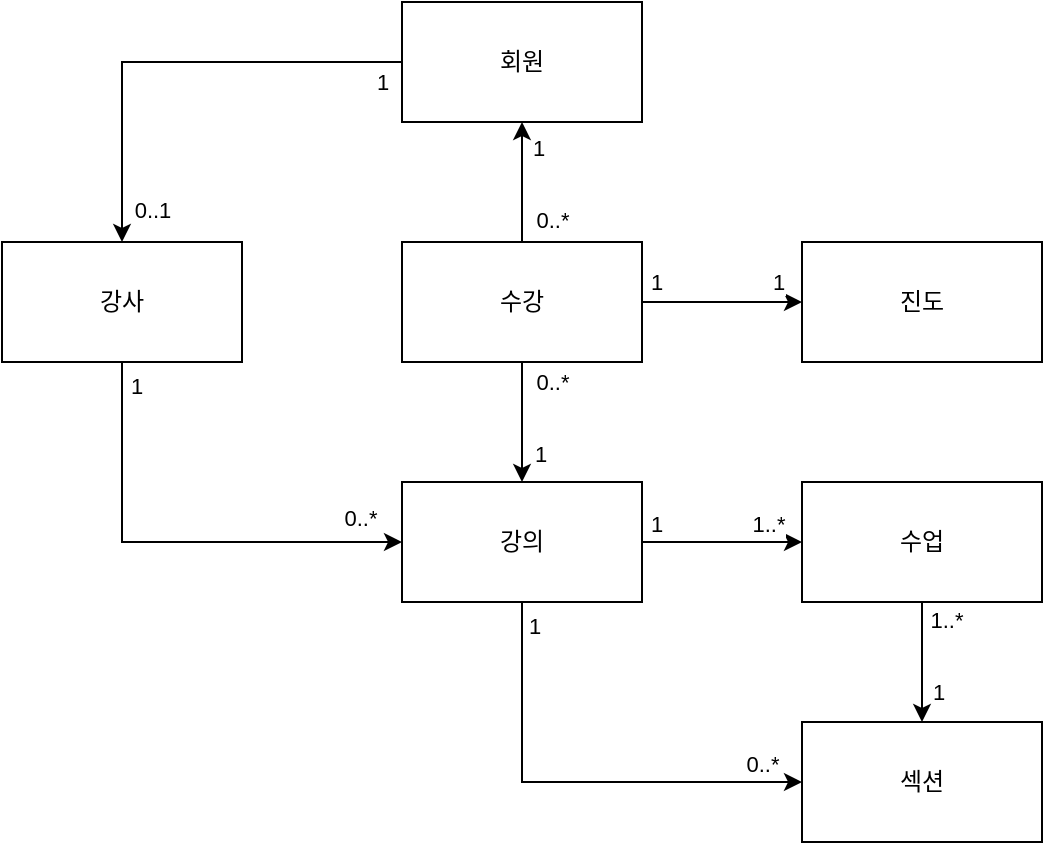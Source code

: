 <mxfile version="27.1.6">
  <diagram name="페이지-1" id="0L7OF95r1eQ7n-Y-bOuV">
    <mxGraphModel dx="778" dy="931" grid="1" gridSize="10" guides="1" tooltips="1" connect="1" arrows="1" fold="1" page="1" pageScale="1" pageWidth="1169" pageHeight="827" math="0" shadow="0">
      <root>
        <mxCell id="0" />
        <mxCell id="1" parent="0" />
        <mxCell id="yVzUG5h_00YFBHCv0y6K-10" style="edgeStyle=orthogonalEdgeStyle;rounded=0;orthogonalLoop=1;jettySize=auto;html=1;" edge="1" parent="1" source="yVzUG5h_00YFBHCv0y6K-1" target="yVzUG5h_00YFBHCv0y6K-2">
          <mxGeometry relative="1" as="geometry" />
        </mxCell>
        <mxCell id="yVzUG5h_00YFBHCv0y6K-11" value="1" style="edgeLabel;html=1;align=center;verticalAlign=middle;resizable=0;points=[];" vertex="1" connectable="0" parent="yVzUG5h_00YFBHCv0y6K-10">
          <mxGeometry x="-0.898" relative="1" as="geometry">
            <mxPoint x="1" y="10" as="offset" />
          </mxGeometry>
        </mxCell>
        <mxCell id="yVzUG5h_00YFBHCv0y6K-12" value="0..1" style="edgeLabel;html=1;align=center;verticalAlign=middle;resizable=0;points=[];" vertex="1" connectable="0" parent="yVzUG5h_00YFBHCv0y6K-10">
          <mxGeometry x="0.905" relative="1" as="geometry">
            <mxPoint x="15" y="-5" as="offset" />
          </mxGeometry>
        </mxCell>
        <mxCell id="yVzUG5h_00YFBHCv0y6K-1" value="회원" style="rounded=0;whiteSpace=wrap;html=1;" vertex="1" parent="1">
          <mxGeometry x="440" y="120" width="120" height="60" as="geometry" />
        </mxCell>
        <mxCell id="yVzUG5h_00YFBHCv0y6K-14" style="edgeStyle=orthogonalEdgeStyle;rounded=0;orthogonalLoop=1;jettySize=auto;html=1;entryX=0;entryY=0.5;entryDx=0;entryDy=0;exitX=0.5;exitY=1;exitDx=0;exitDy=0;" edge="1" parent="1" source="yVzUG5h_00YFBHCv0y6K-2" target="yVzUG5h_00YFBHCv0y6K-6">
          <mxGeometry relative="1" as="geometry" />
        </mxCell>
        <mxCell id="yVzUG5h_00YFBHCv0y6K-15" value="1" style="edgeLabel;html=1;align=center;verticalAlign=middle;resizable=0;points=[];" vertex="1" connectable="0" parent="yVzUG5h_00YFBHCv0y6K-14">
          <mxGeometry x="-0.895" y="2" relative="1" as="geometry">
            <mxPoint x="5" as="offset" />
          </mxGeometry>
        </mxCell>
        <mxCell id="yVzUG5h_00YFBHCv0y6K-16" value="0..*" style="edgeLabel;html=1;align=center;verticalAlign=middle;resizable=0;points=[];" vertex="1" connectable="0" parent="yVzUG5h_00YFBHCv0y6K-14">
          <mxGeometry x="0.765" y="-1" relative="1" as="geometry">
            <mxPoint x="6" y="-13" as="offset" />
          </mxGeometry>
        </mxCell>
        <mxCell id="yVzUG5h_00YFBHCv0y6K-2" value="강사" style="rounded=0;whiteSpace=wrap;html=1;" vertex="1" parent="1">
          <mxGeometry x="240" y="240" width="120" height="60" as="geometry" />
        </mxCell>
        <mxCell id="yVzUG5h_00YFBHCv0y6K-13" style="edgeStyle=orthogonalEdgeStyle;rounded=0;orthogonalLoop=1;jettySize=auto;html=1;exitX=0.5;exitY=0;exitDx=0;exitDy=0;" edge="1" parent="1" source="yVzUG5h_00YFBHCv0y6K-3" target="yVzUG5h_00YFBHCv0y6K-1">
          <mxGeometry relative="1" as="geometry" />
        </mxCell>
        <mxCell id="yVzUG5h_00YFBHCv0y6K-22" value="1" style="edgeLabel;html=1;align=center;verticalAlign=middle;resizable=0;points=[];" vertex="1" connectable="0" parent="yVzUG5h_00YFBHCv0y6K-13">
          <mxGeometry x="0.567" relative="1" as="geometry">
            <mxPoint x="8" as="offset" />
          </mxGeometry>
        </mxCell>
        <mxCell id="yVzUG5h_00YFBHCv0y6K-23" value="0..*" style="edgeLabel;html=1;align=center;verticalAlign=middle;resizable=0;points=[];" vertex="1" connectable="0" parent="yVzUG5h_00YFBHCv0y6K-13">
          <mxGeometry x="-0.629" y="2" relative="1" as="geometry">
            <mxPoint x="17" as="offset" />
          </mxGeometry>
        </mxCell>
        <mxCell id="yVzUG5h_00YFBHCv0y6K-17" style="edgeStyle=orthogonalEdgeStyle;rounded=0;orthogonalLoop=1;jettySize=auto;html=1;" edge="1" parent="1" source="yVzUG5h_00YFBHCv0y6K-3" target="yVzUG5h_00YFBHCv0y6K-6">
          <mxGeometry relative="1" as="geometry" />
        </mxCell>
        <mxCell id="yVzUG5h_00YFBHCv0y6K-24" value="0..*" style="edgeLabel;html=1;align=center;verticalAlign=middle;resizable=0;points=[];" vertex="1" connectable="0" parent="yVzUG5h_00YFBHCv0y6K-17">
          <mxGeometry x="-0.743" y="-1" relative="1" as="geometry">
            <mxPoint x="16" y="2" as="offset" />
          </mxGeometry>
        </mxCell>
        <mxCell id="yVzUG5h_00YFBHCv0y6K-25" value="1" style="edgeLabel;html=1;align=center;verticalAlign=middle;resizable=0;points=[];" vertex="1" connectable="0" parent="yVzUG5h_00YFBHCv0y6K-17">
          <mxGeometry x="0.531" y="-1" relative="1" as="geometry">
            <mxPoint x="10" as="offset" />
          </mxGeometry>
        </mxCell>
        <mxCell id="yVzUG5h_00YFBHCv0y6K-18" style="edgeStyle=orthogonalEdgeStyle;rounded=0;orthogonalLoop=1;jettySize=auto;html=1;entryX=0;entryY=0.5;entryDx=0;entryDy=0;" edge="1" parent="1" source="yVzUG5h_00YFBHCv0y6K-3" target="yVzUG5h_00YFBHCv0y6K-5">
          <mxGeometry relative="1" as="geometry" />
        </mxCell>
        <mxCell id="yVzUG5h_00YFBHCv0y6K-33" value="1" style="edgeLabel;html=1;align=center;verticalAlign=middle;resizable=0;points=[];" vertex="1" connectable="0" parent="yVzUG5h_00YFBHCv0y6K-18">
          <mxGeometry x="-0.703" relative="1" as="geometry">
            <mxPoint x="-5" y="-10" as="offset" />
          </mxGeometry>
        </mxCell>
        <mxCell id="yVzUG5h_00YFBHCv0y6K-34" value="1" style="edgeLabel;html=1;align=center;verticalAlign=middle;resizable=0;points=[];" vertex="1" connectable="0" parent="yVzUG5h_00YFBHCv0y6K-18">
          <mxGeometry x="0.686" relative="1" as="geometry">
            <mxPoint y="-10" as="offset" />
          </mxGeometry>
        </mxCell>
        <mxCell id="yVzUG5h_00YFBHCv0y6K-3" value="수강" style="rounded=0;whiteSpace=wrap;html=1;" vertex="1" parent="1">
          <mxGeometry x="440" y="240" width="120" height="60" as="geometry" />
        </mxCell>
        <mxCell id="yVzUG5h_00YFBHCv0y6K-5" value="진도" style="rounded=0;whiteSpace=wrap;html=1;" vertex="1" parent="1">
          <mxGeometry x="640" y="240" width="120" height="60" as="geometry" />
        </mxCell>
        <mxCell id="yVzUG5h_00YFBHCv0y6K-19" style="edgeStyle=orthogonalEdgeStyle;rounded=0;orthogonalLoop=1;jettySize=auto;html=1;entryX=0;entryY=0.5;entryDx=0;entryDy=0;" edge="1" parent="1" source="yVzUG5h_00YFBHCv0y6K-6" target="yVzUG5h_00YFBHCv0y6K-7">
          <mxGeometry relative="1" as="geometry" />
        </mxCell>
        <mxCell id="yVzUG5h_00YFBHCv0y6K-29" value="1" style="edgeLabel;html=1;align=center;verticalAlign=middle;resizable=0;points=[];" vertex="1" connectable="0" parent="yVzUG5h_00YFBHCv0y6K-19">
          <mxGeometry x="-0.82" y="1" relative="1" as="geometry">
            <mxPoint y="-8" as="offset" />
          </mxGeometry>
        </mxCell>
        <mxCell id="yVzUG5h_00YFBHCv0y6K-30" value="1..*" style="edgeLabel;html=1;align=center;verticalAlign=middle;resizable=0;points=[];" vertex="1" connectable="0" parent="yVzUG5h_00YFBHCv0y6K-19">
          <mxGeometry x="0.58" y="1" relative="1" as="geometry">
            <mxPoint y="-8" as="offset" />
          </mxGeometry>
        </mxCell>
        <mxCell id="yVzUG5h_00YFBHCv0y6K-21" style="edgeStyle=orthogonalEdgeStyle;rounded=0;orthogonalLoop=1;jettySize=auto;html=1;entryX=0;entryY=0.5;entryDx=0;entryDy=0;exitX=0.5;exitY=1;exitDx=0;exitDy=0;" edge="1" parent="1" source="yVzUG5h_00YFBHCv0y6K-6" target="yVzUG5h_00YFBHCv0y6K-8">
          <mxGeometry relative="1" as="geometry" />
        </mxCell>
        <mxCell id="yVzUG5h_00YFBHCv0y6K-27" value="1" style="edgeLabel;html=1;align=center;verticalAlign=middle;resizable=0;points=[];" vertex="1" connectable="0" parent="yVzUG5h_00YFBHCv0y6K-21">
          <mxGeometry x="-0.9" y="1" relative="1" as="geometry">
            <mxPoint x="5" as="offset" />
          </mxGeometry>
        </mxCell>
        <mxCell id="yVzUG5h_00YFBHCv0y6K-28" value="0..*" style="edgeLabel;html=1;align=center;verticalAlign=middle;resizable=0;points=[];" vertex="1" connectable="0" parent="yVzUG5h_00YFBHCv0y6K-21">
          <mxGeometry x="0.827" y="1" relative="1" as="geometry">
            <mxPoint y="-8" as="offset" />
          </mxGeometry>
        </mxCell>
        <mxCell id="yVzUG5h_00YFBHCv0y6K-6" value="강의" style="rounded=0;whiteSpace=wrap;html=1;" vertex="1" parent="1">
          <mxGeometry x="440" y="360" width="120" height="60" as="geometry" />
        </mxCell>
        <mxCell id="yVzUG5h_00YFBHCv0y6K-20" style="edgeStyle=orthogonalEdgeStyle;rounded=0;orthogonalLoop=1;jettySize=auto;html=1;entryX=0.5;entryY=0;entryDx=0;entryDy=0;" edge="1" parent="1" source="yVzUG5h_00YFBHCv0y6K-7" target="yVzUG5h_00YFBHCv0y6K-8">
          <mxGeometry relative="1" as="geometry" />
        </mxCell>
        <mxCell id="yVzUG5h_00YFBHCv0y6K-31" value="1" style="edgeLabel;html=1;align=center;verticalAlign=middle;resizable=0;points=[];" vertex="1" connectable="0" parent="yVzUG5h_00YFBHCv0y6K-20">
          <mxGeometry x="0.398" relative="1" as="geometry">
            <mxPoint x="8" y="3" as="offset" />
          </mxGeometry>
        </mxCell>
        <mxCell id="yVzUG5h_00YFBHCv0y6K-32" value="1..*" style="edgeLabel;html=1;align=center;verticalAlign=middle;resizable=0;points=[];" vertex="1" connectable="0" parent="yVzUG5h_00YFBHCv0y6K-20">
          <mxGeometry x="-0.698" relative="1" as="geometry">
            <mxPoint x="12" as="offset" />
          </mxGeometry>
        </mxCell>
        <mxCell id="yVzUG5h_00YFBHCv0y6K-7" value="수업" style="rounded=0;whiteSpace=wrap;html=1;" vertex="1" parent="1">
          <mxGeometry x="640" y="360" width="120" height="60" as="geometry" />
        </mxCell>
        <mxCell id="yVzUG5h_00YFBHCv0y6K-8" value="섹션" style="rounded=0;whiteSpace=wrap;html=1;" vertex="1" parent="1">
          <mxGeometry x="640" y="480" width="120" height="60" as="geometry" />
        </mxCell>
      </root>
    </mxGraphModel>
  </diagram>
</mxfile>

